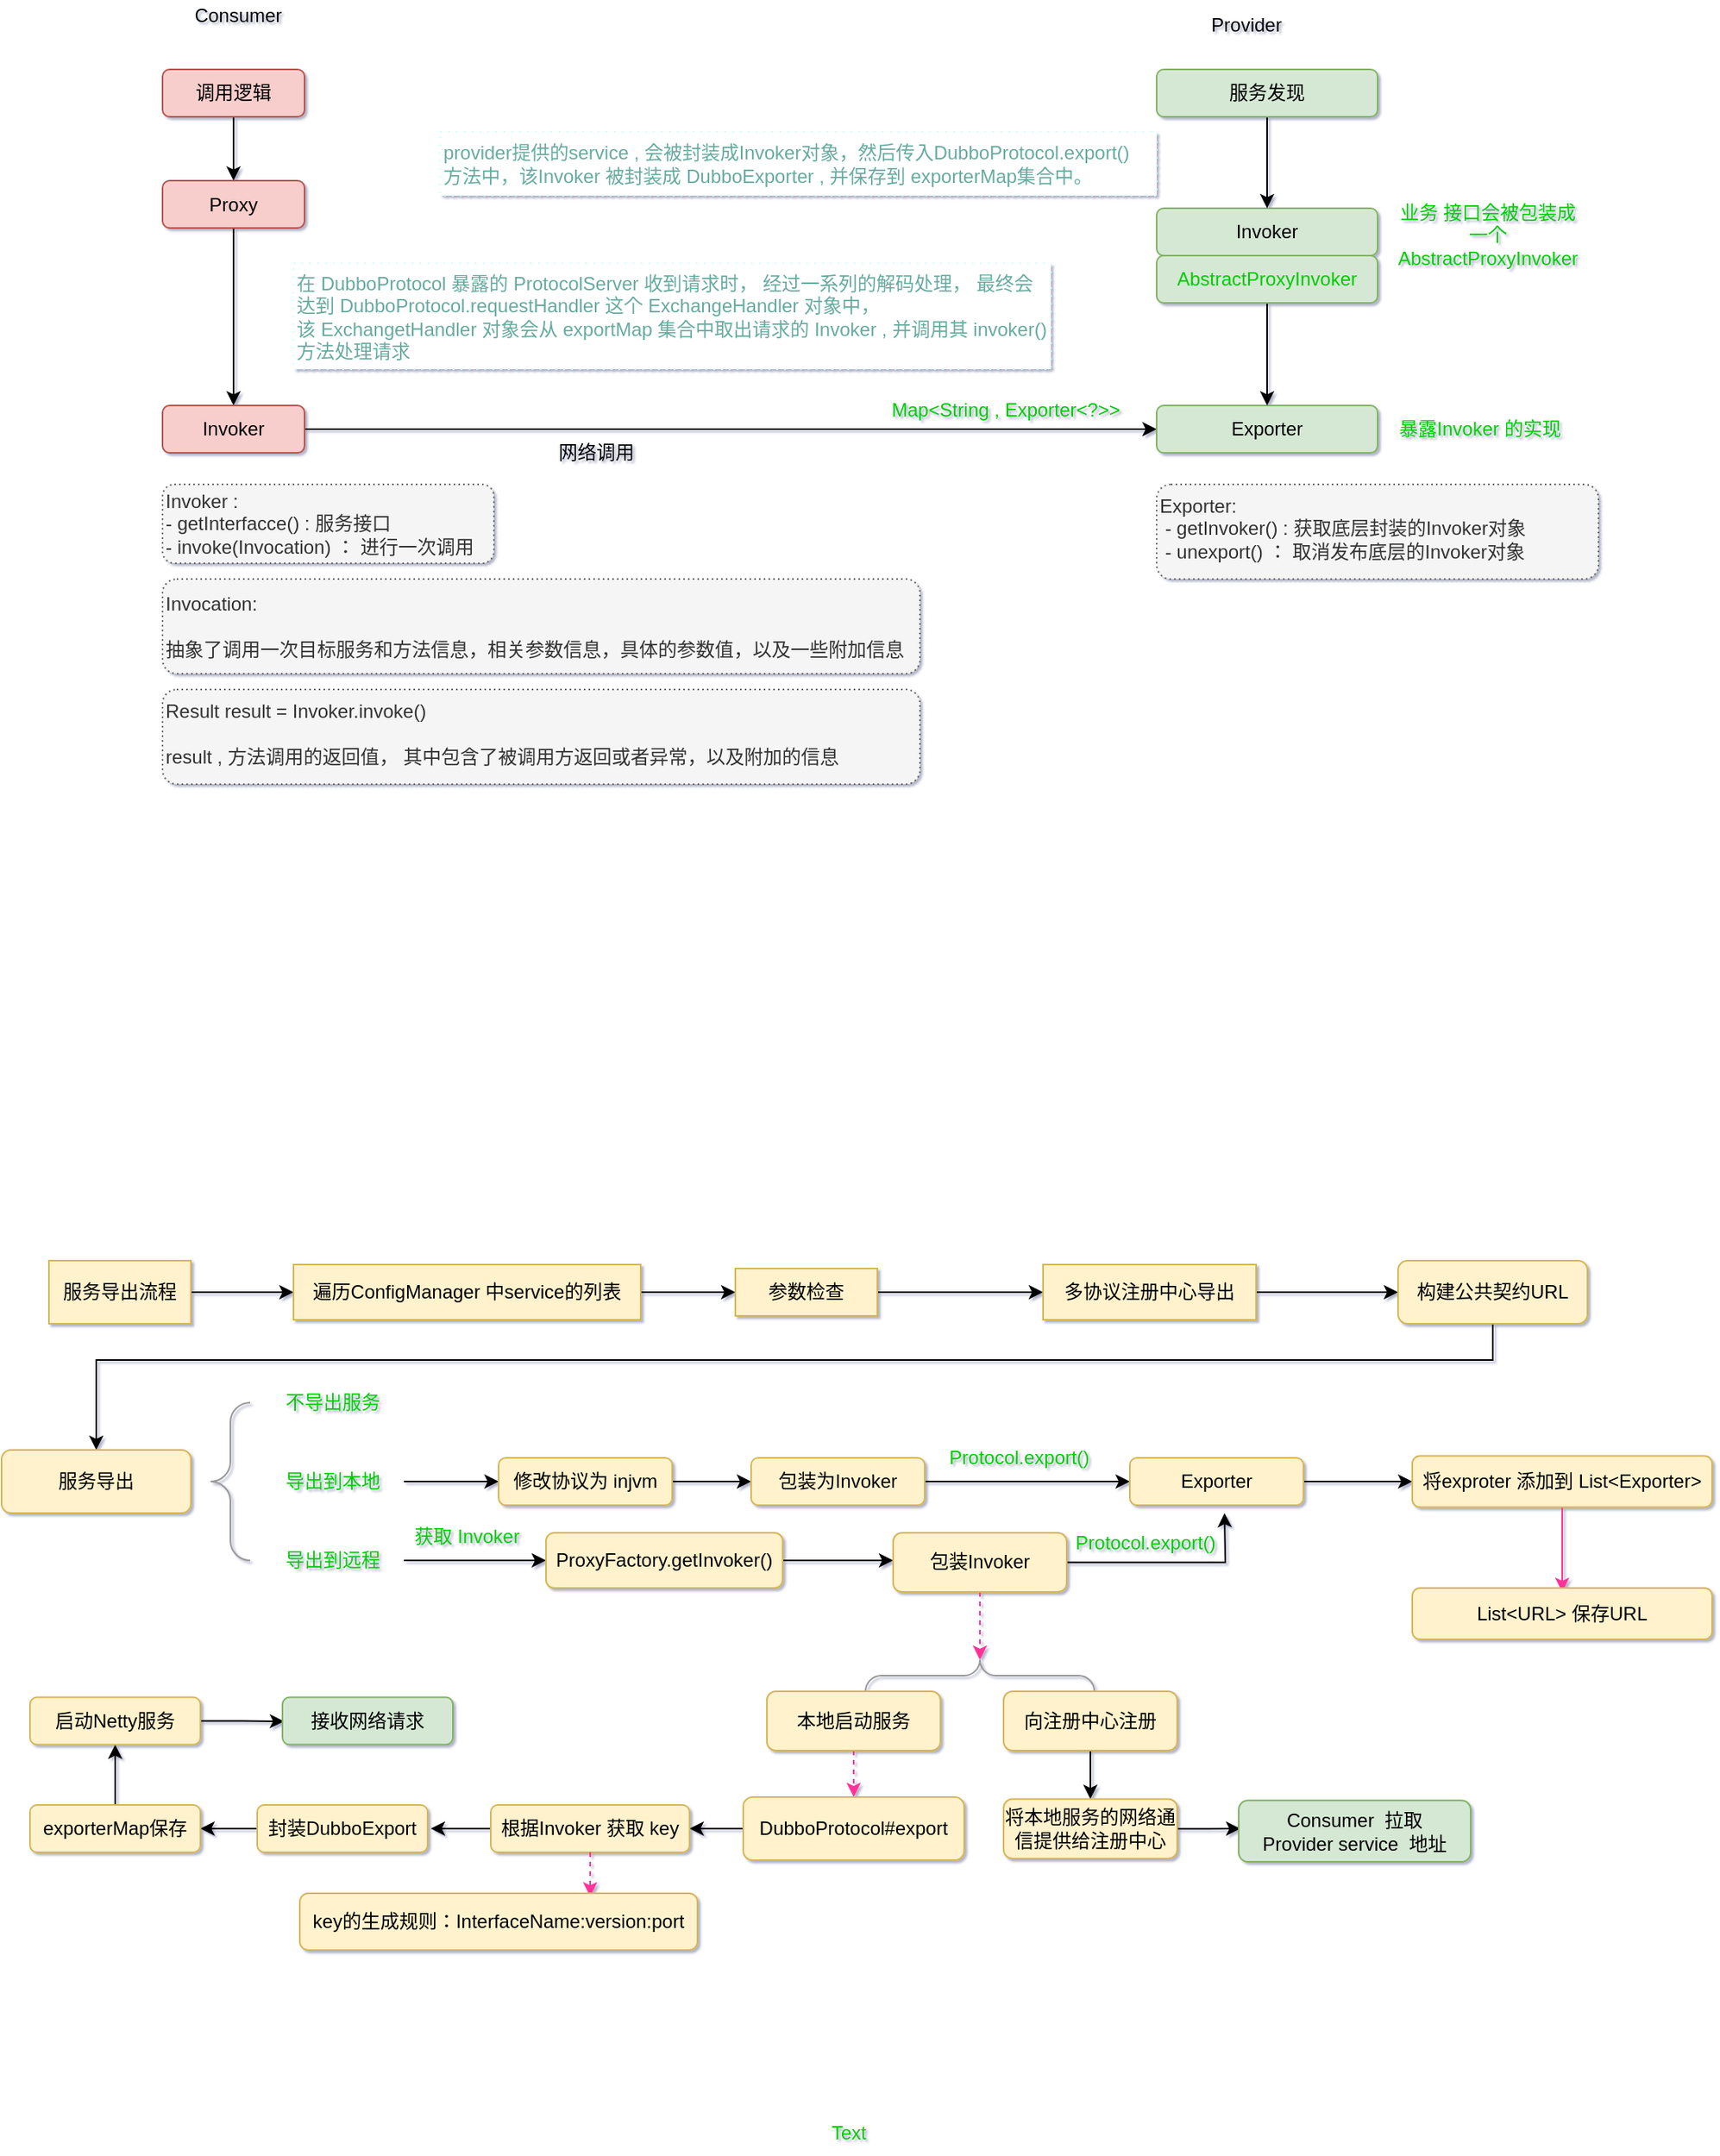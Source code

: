 <mxfile version="14.1.3" type="github">
  <diagram id="AMZaD16zjiI2ikn4sn_C" name="第 1 页">
    <mxGraphModel dx="1208" dy="757" grid="0" gridSize="10" guides="1" tooltips="1" connect="1" arrows="1" fold="1" page="1" pageScale="1" pageWidth="1169" pageHeight="827" background="none" math="0" shadow="1">
      <root>
        <mxCell id="0" />
        <mxCell id="1" parent="0" />
        <mxCell id="q9yflRM0A-MpA3asN30z-3" style="edgeStyle=orthogonalEdgeStyle;rounded=0;orthogonalLoop=1;jettySize=auto;html=1;exitX=0.5;exitY=1;exitDx=0;exitDy=0;entryX=0.5;entryY=0;entryDx=0;entryDy=0;" parent="1" source="q9yflRM0A-MpA3asN30z-1" target="q9yflRM0A-MpA3asN30z-2" edge="1">
          <mxGeometry relative="1" as="geometry" />
        </mxCell>
        <mxCell id="q9yflRM0A-MpA3asN30z-1" value="调用逻辑" style="rounded=1;whiteSpace=wrap;html=1;fillColor=#f8cecc;strokeColor=#b85450;" parent="1" vertex="1">
          <mxGeometry x="148" y="85" width="90" height="30" as="geometry" />
        </mxCell>
        <mxCell id="q9yflRM0A-MpA3asN30z-5" style="edgeStyle=orthogonalEdgeStyle;rounded=0;orthogonalLoop=1;jettySize=auto;html=1;exitX=0.5;exitY=1;exitDx=0;exitDy=0;" parent="1" source="q9yflRM0A-MpA3asN30z-2" target="q9yflRM0A-MpA3asN30z-4" edge="1">
          <mxGeometry relative="1" as="geometry" />
        </mxCell>
        <mxCell id="q9yflRM0A-MpA3asN30z-2" value="Proxy" style="rounded=1;whiteSpace=wrap;html=1;fillColor=#f8cecc;strokeColor=#b85450;" parent="1" vertex="1">
          <mxGeometry x="148" y="155.5" width="90" height="30" as="geometry" />
        </mxCell>
        <mxCell id="q9yflRM0A-MpA3asN30z-6" style="edgeStyle=orthogonalEdgeStyle;rounded=0;orthogonalLoop=1;jettySize=auto;html=1;entryX=0;entryY=0.5;entryDx=0;entryDy=0;" parent="1" source="q9yflRM0A-MpA3asN30z-4" target="q9yflRM0A-MpA3asN30z-7" edge="1">
          <mxGeometry relative="1" as="geometry">
            <mxPoint x="598" y="313" as="targetPoint" />
            <Array as="points">
              <mxPoint x="574" y="313" />
              <mxPoint x="574" y="313" />
            </Array>
          </mxGeometry>
        </mxCell>
        <mxCell id="q9yflRM0A-MpA3asN30z-4" value="Invoker" style="rounded=1;whiteSpace=wrap;html=1;fillColor=#f8cecc;strokeColor=#b85450;" parent="1" vertex="1">
          <mxGeometry x="148" y="298" width="90" height="30" as="geometry" />
        </mxCell>
        <mxCell id="q9yflRM0A-MpA3asN30z-7" value="Exporter" style="rounded=1;whiteSpace=wrap;html=1;fillColor=#d5e8d4;strokeColor=#82b366;" parent="1" vertex="1">
          <mxGeometry x="778" y="298" width="140" height="30" as="geometry" />
        </mxCell>
        <mxCell id="q9yflRM0A-MpA3asN30z-10" style="edgeStyle=orthogonalEdgeStyle;rounded=0;orthogonalLoop=1;jettySize=auto;html=1;entryX=0.5;entryY=0;entryDx=0;entryDy=0;" parent="1" source="q9yflRM0A-MpA3asN30z-8" target="q9yflRM0A-MpA3asN30z-7" edge="1">
          <mxGeometry relative="1" as="geometry" />
        </mxCell>
        <mxCell id="q9yflRM0A-MpA3asN30z-8" value="Invoker" style="rounded=1;whiteSpace=wrap;html=1;fillColor=#d5e8d4;strokeColor=#82b366;" parent="1" vertex="1">
          <mxGeometry x="778" y="173" width="140" height="30" as="geometry" />
        </mxCell>
        <mxCell id="q9yflRM0A-MpA3asN30z-14" style="edgeStyle=orthogonalEdgeStyle;rounded=0;orthogonalLoop=1;jettySize=auto;html=1;entryX=0.5;entryY=0;entryDx=0;entryDy=0;" parent="1" source="q9yflRM0A-MpA3asN30z-11" target="q9yflRM0A-MpA3asN30z-8" edge="1">
          <mxGeometry relative="1" as="geometry" />
        </mxCell>
        <mxCell id="q9yflRM0A-MpA3asN30z-11" value="服务发现" style="rounded=1;whiteSpace=wrap;html=1;fillColor=#d5e8d4;strokeColor=#82b366;" parent="1" vertex="1">
          <mxGeometry x="778" y="85" width="140" height="30" as="geometry" />
        </mxCell>
        <mxCell id="q9yflRM0A-MpA3asN30z-12" value="Provider" style="text;html=1;strokeColor=none;fillColor=none;align=center;verticalAlign=middle;whiteSpace=wrap;rounded=0;" parent="1" vertex="1">
          <mxGeometry x="796" y="43" width="78" height="27" as="geometry" />
        </mxCell>
        <mxCell id="q9yflRM0A-MpA3asN30z-13" value="Consumer" style="text;html=1;strokeColor=none;fillColor=none;align=center;verticalAlign=middle;whiteSpace=wrap;rounded=0;" parent="1" vertex="1">
          <mxGeometry x="176" y="41" width="40" height="20" as="geometry" />
        </mxCell>
        <mxCell id="q9yflRM0A-MpA3asN30z-15" value="网络调用" style="text;html=1;strokeColor=none;fillColor=none;align=center;verticalAlign=middle;whiteSpace=wrap;rounded=0;" parent="1" vertex="1">
          <mxGeometry x="378" y="318" width="90" height="20" as="geometry" />
        </mxCell>
        <mxCell id="q9yflRM0A-MpA3asN30z-18" value="&lt;span&gt;Invocation:&lt;/span&gt;&lt;br&gt;&lt;br&gt;&lt;span&gt;抽象了调用一次目标服务和方法信息，相关参数信息，具体的参数值，以及一些附加信息&lt;/span&gt;" style="rounded=1;whiteSpace=wrap;html=1;fontColor=#333333;align=left;dashed=1;dashPattern=1 2;fillColor=#f5f5f5;strokeColor=#666666;" parent="1" vertex="1">
          <mxGeometry x="148" y="408" width="480" height="60" as="geometry" />
        </mxCell>
        <mxCell id="q9yflRM0A-MpA3asN30z-19" value="&lt;span&gt;Invoker :&lt;br&gt;- getInterfacce() : 服务接口&lt;/span&gt;&lt;br&gt;&lt;span&gt;- invoke(Invocation) ： 进行一次调用&lt;/span&gt;" style="rounded=1;whiteSpace=wrap;html=1;dashed=1;align=left;dashPattern=1 2;fillColor=#f5f5f5;strokeColor=#666666;fontColor=#333333;" parent="1" vertex="1">
          <mxGeometry x="148" y="348" width="210" height="50" as="geometry" />
        </mxCell>
        <mxCell id="q9yflRM0A-MpA3asN30z-20" value="Result result = Invoker.invoke()&lt;br&gt;&lt;br&gt;result , 方法调用的返回值， 其中包含了被调用方返回或者异常，以及附加的信息" style="rounded=1;whiteSpace=wrap;html=1;fontColor=#333333;align=left;dashed=1;dashPattern=1 2;fillColor=#f5f5f5;strokeColor=#666666;verticalAlign=top;" parent="1" vertex="1">
          <mxGeometry x="148" y="478" width="480" height="60" as="geometry" />
        </mxCell>
        <mxCell id="q9yflRM0A-MpA3asN30z-22" value="&lt;span style=&quot;color: rgb(0 , 204 , 0)&quot;&gt;AbstractProxyInvoker&lt;/span&gt;" style="rounded=1;whiteSpace=wrap;html=1;fillColor=#d5e8d4;strokeColor=#82b366;" parent="1" vertex="1">
          <mxGeometry x="778" y="203" width="140" height="30" as="geometry" />
        </mxCell>
        <mxCell id="q9yflRM0A-MpA3asN30z-23" value="业务 接口会被包装成一个 AbstractProxyInvoker" style="text;html=1;strokeColor=none;fillColor=none;align=center;verticalAlign=middle;whiteSpace=wrap;rounded=0;dashed=1;dashPattern=1 2;fontColor=#00CC00;" parent="1" vertex="1">
          <mxGeometry x="928" y="165" width="120" height="50" as="geometry" />
        </mxCell>
        <mxCell id="q9yflRM0A-MpA3asN30z-24" value="暴露Invoker 的实现" style="text;html=1;strokeColor=none;fillColor=none;align=center;verticalAlign=middle;whiteSpace=wrap;rounded=0;dashed=1;dashPattern=1 2;fontColor=#00CC00;" parent="1" vertex="1">
          <mxGeometry x="928" y="300.5" width="110" height="25" as="geometry" />
        </mxCell>
        <mxCell id="q9yflRM0A-MpA3asN30z-25" value="Exporter:&lt;br&gt;&amp;nbsp;- getInvoker() : 获取底层封装的Invoker对象&lt;br&gt;&amp;nbsp;- unexport() ： 取消发布底层的Invoker对象" style="rounded=1;whiteSpace=wrap;html=1;dashed=1;align=left;dashPattern=1 2;fillColor=#f5f5f5;strokeColor=#666666;fontColor=#333333;verticalAlign=top;" parent="1" vertex="1">
          <mxGeometry x="778" y="348" width="280" height="60" as="geometry" />
        </mxCell>
        <mxCell id="q9yflRM0A-MpA3asN30z-29" style="edgeStyle=orthogonalEdgeStyle;rounded=0;orthogonalLoop=1;jettySize=auto;html=1;exitX=1;exitY=0.5;exitDx=0;exitDy=0;fontColor=#00CC00;entryX=0;entryY=0.5;entryDx=0;entryDy=0;" parent="1" source="q9yflRM0A-MpA3asN30z-26" target="q9yflRM0A-MpA3asN30z-28" edge="1">
          <mxGeometry relative="1" as="geometry" />
        </mxCell>
        <mxCell id="q9yflRM0A-MpA3asN30z-26" value="服务导出流程" style="rounded=0;whiteSpace=wrap;html=1;align=center;fillColor=#fff2cc;strokeColor=#d6b656;" parent="1" vertex="1">
          <mxGeometry x="76" y="840" width="90" height="40" as="geometry" />
        </mxCell>
        <mxCell id="q9yflRM0A-MpA3asN30z-31" style="edgeStyle=orthogonalEdgeStyle;rounded=0;orthogonalLoop=1;jettySize=auto;html=1;exitX=1;exitY=0.5;exitDx=0;exitDy=0;entryX=0;entryY=0.5;entryDx=0;entryDy=0;fontColor=#00CC00;" parent="1" source="q9yflRM0A-MpA3asN30z-28" target="q9yflRM0A-MpA3asN30z-30" edge="1">
          <mxGeometry relative="1" as="geometry" />
        </mxCell>
        <mxCell id="q9yflRM0A-MpA3asN30z-28" value="遍历ConfigManager 中service的列表" style="rounded=0;whiteSpace=wrap;html=1;align=center;fillColor=#fff2cc;strokeColor=#d6b656;" parent="1" vertex="1">
          <mxGeometry x="231" y="842.5" width="220" height="35" as="geometry" />
        </mxCell>
        <mxCell id="q9yflRM0A-MpA3asN30z-32" style="edgeStyle=orthogonalEdgeStyle;rounded=0;orthogonalLoop=1;jettySize=auto;html=1;exitX=1;exitY=0.5;exitDx=0;exitDy=0;fontColor=#00CC00;entryX=0;entryY=0.5;entryDx=0;entryDy=0;" parent="1" source="q9yflRM0A-MpA3asN30z-30" target="q9yflRM0A-MpA3asN30z-33" edge="1">
          <mxGeometry relative="1" as="geometry">
            <mxPoint x="121" y="1110" as="targetPoint" />
          </mxGeometry>
        </mxCell>
        <mxCell id="q9yflRM0A-MpA3asN30z-30" value="参数检查" style="rounded=0;whiteSpace=wrap;html=1;align=center;fillColor=#fff2cc;strokeColor=#d6b656;" parent="1" vertex="1">
          <mxGeometry x="511" y="845" width="90" height="30" as="geometry" />
        </mxCell>
        <mxCell id="q9yflRM0A-MpA3asN30z-34" style="edgeStyle=orthogonalEdgeStyle;rounded=0;orthogonalLoop=1;jettySize=auto;html=1;exitX=1;exitY=0.5;exitDx=0;exitDy=0;fontColor=#00CC00;entryX=0;entryY=0.5;entryDx=0;entryDy=0;" parent="1" source="q9yflRM0A-MpA3asN30z-33" target="q9yflRM0A-MpA3asN30z-35" edge="1">
          <mxGeometry relative="1" as="geometry">
            <mxPoint x="121" y="1230" as="targetPoint" />
          </mxGeometry>
        </mxCell>
        <mxCell id="q9yflRM0A-MpA3asN30z-33" value="多协议注册中心导出" style="rounded=0;whiteSpace=wrap;html=1;align=center;fillColor=#fff2cc;strokeColor=#d6b656;" parent="1" vertex="1">
          <mxGeometry x="706" y="842.5" width="135" height="35" as="geometry" />
        </mxCell>
        <mxCell id="q9yflRM0A-MpA3asN30z-70" style="edgeStyle=orthogonalEdgeStyle;rounded=0;orthogonalLoop=1;jettySize=auto;html=1;entryX=0.5;entryY=0;entryDx=0;entryDy=0;fontColor=#00CC00;" parent="1" source="q9yflRM0A-MpA3asN30z-35" target="q9yflRM0A-MpA3asN30z-37" edge="1">
          <mxGeometry relative="1" as="geometry">
            <Array as="points">
              <mxPoint x="991" y="903" />
              <mxPoint x="106" y="903" />
            </Array>
          </mxGeometry>
        </mxCell>
        <mxCell id="q9yflRM0A-MpA3asN30z-35" value="构建公共契约URL" style="rounded=1;whiteSpace=wrap;html=1;align=center;fillColor=#fff2cc;strokeColor=#d6b656;" parent="1" vertex="1">
          <mxGeometry x="931" y="840" width="120" height="40" as="geometry" />
        </mxCell>
        <mxCell id="q9yflRM0A-MpA3asN30z-37" value="服务导出" style="rounded=1;whiteSpace=wrap;html=1;align=center;fillColor=#fff2cc;strokeColor=#d6b656;" parent="1" vertex="1">
          <mxGeometry x="46" y="960" width="120" height="40" as="geometry" />
        </mxCell>
        <mxCell id="q9yflRM0A-MpA3asN30z-39" value="" style="verticalLabelPosition=bottom;shadow=0;dashed=0;align=center;html=1;verticalAlign=top;strokeWidth=1;shape=mxgraph.mockup.markup.curlyBrace;strokeColor=#999999;fontColor=#00CC00;rotation=-90;" parent="1" vertex="1">
          <mxGeometry x="141" y="956.25" width="100" height="47.5" as="geometry" />
        </mxCell>
        <mxCell id="q9yflRM0A-MpA3asN30z-40" value="不导出服务" style="text;html=1;strokeColor=none;fillColor=none;align=center;verticalAlign=middle;whiteSpace=wrap;rounded=0;fontColor=#00CC00;" parent="1" vertex="1">
          <mxGeometry x="211" y="920" width="90" height="20" as="geometry" />
        </mxCell>
        <mxCell id="q9yflRM0A-MpA3asN30z-43" style="edgeStyle=orthogonalEdgeStyle;rounded=0;orthogonalLoop=1;jettySize=auto;html=1;fontColor=#00CC00;" parent="1" source="q9yflRM0A-MpA3asN30z-41" edge="1">
          <mxGeometry relative="1" as="geometry">
            <mxPoint x="361" y="980" as="targetPoint" />
          </mxGeometry>
        </mxCell>
        <mxCell id="q9yflRM0A-MpA3asN30z-41" value="导出到本地" style="text;html=1;strokeColor=none;fillColor=none;align=center;verticalAlign=middle;whiteSpace=wrap;rounded=0;fontColor=#00CC00;" parent="1" vertex="1">
          <mxGeometry x="211" y="970" width="90" height="20" as="geometry" />
        </mxCell>
        <mxCell id="q9yflRM0A-MpA3asN30z-52" style="edgeStyle=orthogonalEdgeStyle;rounded=0;orthogonalLoop=1;jettySize=auto;html=1;fontColor=#00CC00;entryX=0;entryY=0.5;entryDx=0;entryDy=0;" parent="1" source="q9yflRM0A-MpA3asN30z-42" target="q9yflRM0A-MpA3asN30z-53" edge="1">
          <mxGeometry relative="1" as="geometry">
            <mxPoint x="361" y="1030" as="targetPoint" />
          </mxGeometry>
        </mxCell>
        <mxCell id="q9yflRM0A-MpA3asN30z-42" value="导出到远程" style="text;html=1;strokeColor=none;fillColor=none;align=center;verticalAlign=middle;whiteSpace=wrap;rounded=0;fontColor=#00CC00;" parent="1" vertex="1">
          <mxGeometry x="211" y="1020" width="90" height="20" as="geometry" />
        </mxCell>
        <mxCell id="q9yflRM0A-MpA3asN30z-45" style="edgeStyle=orthogonalEdgeStyle;rounded=0;orthogonalLoop=1;jettySize=auto;html=1;fontColor=#00CC00;entryX=0;entryY=0.5;entryDx=0;entryDy=0;" parent="1" source="q9yflRM0A-MpA3asN30z-44" target="q9yflRM0A-MpA3asN30z-46" edge="1">
          <mxGeometry relative="1" as="geometry">
            <mxPoint x="541" y="980" as="targetPoint" />
          </mxGeometry>
        </mxCell>
        <mxCell id="q9yflRM0A-MpA3asN30z-44" value="修改协议为 injvm" style="rounded=1;whiteSpace=wrap;html=1;align=center;fillColor=#fff2cc;strokeColor=#d6b656;" parent="1" vertex="1">
          <mxGeometry x="361" y="965" width="110" height="30" as="geometry" />
        </mxCell>
        <mxCell id="q9yflRM0A-MpA3asN30z-47" style="edgeStyle=orthogonalEdgeStyle;rounded=0;orthogonalLoop=1;jettySize=auto;html=1;fontColor=#00CC00;entryX=0;entryY=0.5;entryDx=0;entryDy=0;" parent="1" source="q9yflRM0A-MpA3asN30z-46" target="q9yflRM0A-MpA3asN30z-49" edge="1">
          <mxGeometry relative="1" as="geometry">
            <mxPoint x="721" y="980" as="targetPoint" />
          </mxGeometry>
        </mxCell>
        <mxCell id="q9yflRM0A-MpA3asN30z-46" value="包装为Invoker" style="rounded=1;whiteSpace=wrap;html=1;align=center;fillColor=#fff2cc;strokeColor=#d6b656;" parent="1" vertex="1">
          <mxGeometry x="521" y="965" width="110" height="30" as="geometry" />
        </mxCell>
        <mxCell id="q9yflRM0A-MpA3asN30z-60" style="edgeStyle=orthogonalEdgeStyle;rounded=0;orthogonalLoop=1;jettySize=auto;html=1;exitX=1;exitY=0.5;exitDx=0;exitDy=0;fontColor=#00CC00;" parent="1" source="q9yflRM0A-MpA3asN30z-49" target="q9yflRM0A-MpA3asN30z-59" edge="1">
          <mxGeometry relative="1" as="geometry" />
        </mxCell>
        <mxCell id="q9yflRM0A-MpA3asN30z-49" value="Exporter" style="rounded=1;whiteSpace=wrap;html=1;align=center;fillColor=#fff2cc;strokeColor=#d6b656;" parent="1" vertex="1">
          <mxGeometry x="761" y="965" width="110" height="30" as="geometry" />
        </mxCell>
        <mxCell id="q9yflRM0A-MpA3asN30z-50" value="Protocol.export()" style="text;html=1;strokeColor=none;fillColor=none;align=center;verticalAlign=middle;whiteSpace=wrap;rounded=0;fontColor=#00CC00;" parent="1" vertex="1">
          <mxGeometry x="631" y="950" width="120" height="30" as="geometry" />
        </mxCell>
        <mxCell id="q9yflRM0A-MpA3asN30z-55" style="edgeStyle=orthogonalEdgeStyle;rounded=0;orthogonalLoop=1;jettySize=auto;html=1;fontColor=#00CC00;" parent="1" source="q9yflRM0A-MpA3asN30z-53" edge="1">
          <mxGeometry relative="1" as="geometry">
            <mxPoint x="611" y="1030" as="targetPoint" />
          </mxGeometry>
        </mxCell>
        <mxCell id="q9yflRM0A-MpA3asN30z-53" value="ProxyFactory.getInvoker()" style="rounded=1;whiteSpace=wrap;html=1;align=center;fillColor=#fff2cc;strokeColor=#d6b656;" parent="1" vertex="1">
          <mxGeometry x="391" y="1012.5" width="150" height="35" as="geometry" />
        </mxCell>
        <mxCell id="q9yflRM0A-MpA3asN30z-54" value="获取 Invoker" style="text;html=1;strokeColor=none;fillColor=none;align=center;verticalAlign=middle;whiteSpace=wrap;rounded=0;fontColor=#00CC00;" parent="1" vertex="1">
          <mxGeometry x="291" y="1000" width="100" height="29" as="geometry" />
        </mxCell>
        <mxCell id="q9yflRM0A-MpA3asN30z-57" style="edgeStyle=orthogonalEdgeStyle;rounded=0;orthogonalLoop=1;jettySize=auto;html=1;exitX=1;exitY=0.5;exitDx=0;exitDy=0;fontColor=#00CC00;" parent="1" source="q9yflRM0A-MpA3asN30z-56" edge="1">
          <mxGeometry relative="1" as="geometry">
            <mxPoint x="821" y="1000" as="targetPoint" />
          </mxGeometry>
        </mxCell>
        <mxCell id="q9yflRM0A-MpA3asN30z-64" style="edgeStyle=orthogonalEdgeStyle;rounded=0;orthogonalLoop=1;jettySize=auto;html=1;exitX=0.5;exitY=1;exitDx=0;exitDy=0;entryX=0.5;entryY=0;entryDx=0;entryDy=0;entryPerimeter=0;fontColor=#00CC00;dashed=1;strokeColor=#FF3399;" parent="1" source="q9yflRM0A-MpA3asN30z-56" target="q9yflRM0A-MpA3asN30z-62" edge="1">
          <mxGeometry relative="1" as="geometry" />
        </mxCell>
        <mxCell id="q9yflRM0A-MpA3asN30z-56" value="包装Invoker" style="rounded=1;whiteSpace=wrap;html=1;align=center;fillColor=#fff2cc;strokeColor=#d6b656;" parent="1" vertex="1">
          <mxGeometry x="611" y="1012.5" width="110" height="37.5" as="geometry" />
        </mxCell>
        <mxCell id="q9yflRM0A-MpA3asN30z-58" value="Protocol.export()" style="text;html=1;strokeColor=none;fillColor=none;align=center;verticalAlign=middle;whiteSpace=wrap;rounded=0;fontColor=#00CC00;" parent="1" vertex="1">
          <mxGeometry x="711" y="1003.75" width="120" height="30" as="geometry" />
        </mxCell>
        <mxCell id="q9yflRM0A-MpA3asN30z-68" style="edgeStyle=orthogonalEdgeStyle;rounded=0;orthogonalLoop=1;jettySize=auto;html=1;strokeColor=#FF3399;fontColor=#00CC00;" parent="1" source="q9yflRM0A-MpA3asN30z-59" edge="1">
          <mxGeometry relative="1" as="geometry">
            <mxPoint x="1035" y="1050" as="targetPoint" />
          </mxGeometry>
        </mxCell>
        <mxCell id="q9yflRM0A-MpA3asN30z-59" value="将exproter 添加到 List&amp;lt;Exporter&amp;gt;" style="rounded=1;whiteSpace=wrap;html=1;align=center;fillColor=#fff2cc;strokeColor=#d6b656;" parent="1" vertex="1">
          <mxGeometry x="940" y="963.75" width="190" height="32.5" as="geometry" />
        </mxCell>
        <mxCell id="q9yflRM0A-MpA3asN30z-62" value="" style="verticalLabelPosition=bottom;shadow=0;dashed=0;align=center;html=1;verticalAlign=top;strokeWidth=1;shape=mxgraph.mockup.markup.curlyBrace;strokeColor=#999999;fontColor=#00CC00;" parent="1" vertex="1">
          <mxGeometry x="593.5" y="1093" width="145" height="20" as="geometry" />
        </mxCell>
        <mxCell id="q9yflRM0A-MpA3asN30z-66" style="edgeStyle=orthogonalEdgeStyle;rounded=0;orthogonalLoop=1;jettySize=auto;html=1;exitX=0.5;exitY=1;exitDx=0;exitDy=0;dashed=1;strokeColor=#FF3399;fontColor=#00CC00;entryX=0.5;entryY=0;entryDx=0;entryDy=0;" parent="1" source="q9yflRM0A-MpA3asN30z-63" target="q9yflRM0A-MpA3asN30z-67" edge="1">
          <mxGeometry relative="1" as="geometry">
            <mxPoint x="586" y="1190" as="targetPoint" />
          </mxGeometry>
        </mxCell>
        <mxCell id="q9yflRM0A-MpA3asN30z-63" value="本地启动服务" style="rounded=1;whiteSpace=wrap;html=1;align=center;fillColor=#fff2cc;strokeColor=#d6b656;" parent="1" vertex="1">
          <mxGeometry x="531" y="1113" width="110" height="37.5" as="geometry" />
        </mxCell>
        <mxCell id="-Wx994D3Uyu8Wx67w-C6-22" style="edgeStyle=orthogonalEdgeStyle;rounded=0;orthogonalLoop=1;jettySize=auto;html=1;exitX=0.5;exitY=1;exitDx=0;exitDy=0;strokeColor=#000000;fontColor=#00CC00;" edge="1" parent="1" source="q9yflRM0A-MpA3asN30z-65" target="-Wx994D3Uyu8Wx67w-C6-21">
          <mxGeometry relative="1" as="geometry" />
        </mxCell>
        <mxCell id="q9yflRM0A-MpA3asN30z-65" value="向注册中心注册" style="rounded=1;whiteSpace=wrap;html=1;align=center;fillColor=#fff2cc;strokeColor=#d6b656;" parent="1" vertex="1">
          <mxGeometry x="681" y="1113" width="110" height="37.5" as="geometry" />
        </mxCell>
        <mxCell id="-Wx994D3Uyu8Wx67w-C6-6" style="edgeStyle=orthogonalEdgeStyle;rounded=0;orthogonalLoop=1;jettySize=auto;html=1;entryX=1;entryY=0.5;entryDx=0;entryDy=0;strokeColor=#000000;fontColor=#00CC00;" edge="1" parent="1" source="q9yflRM0A-MpA3asN30z-67" target="-Wx994D3Uyu8Wx67w-C6-4">
          <mxGeometry relative="1" as="geometry" />
        </mxCell>
        <mxCell id="q9yflRM0A-MpA3asN30z-67" value="DubboProtocol#export" style="rounded=1;whiteSpace=wrap;html=1;align=center;fillColor=#fff2cc;strokeColor=#d6b656;" parent="1" vertex="1">
          <mxGeometry x="516" y="1180" width="140" height="40" as="geometry" />
        </mxCell>
        <mxCell id="q9yflRM0A-MpA3asN30z-69" value="List&amp;lt;URL&amp;gt; 保存URL" style="rounded=1;whiteSpace=wrap;html=1;align=center;fillColor=#fff2cc;strokeColor=#d6b656;" parent="1" vertex="1">
          <mxGeometry x="940" y="1047.5" width="190" height="32.5" as="geometry" />
        </mxCell>
        <mxCell id="-Wx994D3Uyu8Wx67w-C6-1" value="Map&amp;lt;String , Exporter&amp;lt;?&amp;gt;&amp;gt;" style="text;html=1;strokeColor=none;fillColor=none;align=center;verticalAlign=middle;whiteSpace=wrap;rounded=0;fontColor=#00CC00;" vertex="1" parent="1">
          <mxGeometry x="600" y="290" width="165" height="22" as="geometry" />
        </mxCell>
        <mxCell id="-Wx994D3Uyu8Wx67w-C6-8" style="edgeStyle=orthogonalEdgeStyle;rounded=0;orthogonalLoop=1;jettySize=auto;html=1;strokeColor=#000000;fontColor=#00CC00;" edge="1" parent="1" source="-Wx994D3Uyu8Wx67w-C6-4">
          <mxGeometry relative="1" as="geometry">
            <mxPoint x="318" y="1200" as="targetPoint" />
          </mxGeometry>
        </mxCell>
        <mxCell id="-Wx994D3Uyu8Wx67w-C6-4" value="根据Invoker 获取 key" style="rounded=1;whiteSpace=wrap;html=1;align=center;fillColor=#fff2cc;strokeColor=#d6b656;" vertex="1" parent="1">
          <mxGeometry x="356" y="1185" width="126" height="30" as="geometry" />
        </mxCell>
        <mxCell id="-Wx994D3Uyu8Wx67w-C6-10" style="edgeStyle=orthogonalEdgeStyle;rounded=0;orthogonalLoop=1;jettySize=auto;html=1;exitX=0;exitY=0.5;exitDx=0;exitDy=0;entryX=1;entryY=0.5;entryDx=0;entryDy=0;strokeColor=#000000;fontColor=#00CC00;" edge="1" parent="1" source="-Wx994D3Uyu8Wx67w-C6-7" target="-Wx994D3Uyu8Wx67w-C6-9">
          <mxGeometry relative="1" as="geometry" />
        </mxCell>
        <mxCell id="-Wx994D3Uyu8Wx67w-C6-7" value="封装DubboExport" style="rounded=1;whiteSpace=wrap;html=1;align=center;fillColor=#fff2cc;strokeColor=#d6b656;" vertex="1" parent="1">
          <mxGeometry x="208" y="1185" width="108" height="30" as="geometry" />
        </mxCell>
        <mxCell id="-Wx994D3Uyu8Wx67w-C6-12" style="edgeStyle=orthogonalEdgeStyle;rounded=0;orthogonalLoop=1;jettySize=auto;html=1;exitX=0.5;exitY=0;exitDx=0;exitDy=0;entryX=0.5;entryY=1;entryDx=0;entryDy=0;strokeColor=#000000;fontColor=#00CC00;" edge="1" parent="1" source="-Wx994D3Uyu8Wx67w-C6-9" target="-Wx994D3Uyu8Wx67w-C6-11">
          <mxGeometry relative="1" as="geometry" />
        </mxCell>
        <mxCell id="-Wx994D3Uyu8Wx67w-C6-9" value="exporterMap保存" style="rounded=1;whiteSpace=wrap;html=1;align=center;fillColor=#fff2cc;strokeColor=#d6b656;" vertex="1" parent="1">
          <mxGeometry x="64" y="1185" width="108" height="30" as="geometry" />
        </mxCell>
        <mxCell id="-Wx994D3Uyu8Wx67w-C6-17" style="edgeStyle=orthogonalEdgeStyle;rounded=0;orthogonalLoop=1;jettySize=auto;html=1;exitX=1;exitY=0.5;exitDx=0;exitDy=0;strokeColor=#000000;fontColor=#00CC00;" edge="1" parent="1" source="-Wx994D3Uyu8Wx67w-C6-11">
          <mxGeometry relative="1" as="geometry">
            <mxPoint x="225" y="1132" as="targetPoint" />
          </mxGeometry>
        </mxCell>
        <mxCell id="-Wx994D3Uyu8Wx67w-C6-11" value="启动Netty服务" style="rounded=1;whiteSpace=wrap;html=1;align=center;fillColor=#fff2cc;strokeColor=#d6b656;" vertex="1" parent="1">
          <mxGeometry x="64" y="1116.75" width="108" height="30" as="geometry" />
        </mxCell>
        <mxCell id="-Wx994D3Uyu8Wx67w-C6-14" style="edgeStyle=orthogonalEdgeStyle;rounded=0;orthogonalLoop=1;jettySize=auto;html=1;exitX=0.5;exitY=1;exitDx=0;exitDy=0;dashed=1;strokeColor=#FF3399;fontColor=#00CC00;" edge="1" parent="1" source="-Wx994D3Uyu8Wx67w-C6-4">
          <mxGeometry relative="1" as="geometry">
            <mxPoint x="419" y="1243" as="targetPoint" />
            <mxPoint x="596" y="1160.5" as="sourcePoint" />
          </mxGeometry>
        </mxCell>
        <mxCell id="-Wx994D3Uyu8Wx67w-C6-15" value="Text" style="text;html=1;strokeColor=none;fillColor=none;align=center;verticalAlign=middle;whiteSpace=wrap;rounded=0;fontColor=#00CC00;" vertex="1" parent="1">
          <mxGeometry x="563" y="1383" width="40" height="20" as="geometry" />
        </mxCell>
        <mxCell id="-Wx994D3Uyu8Wx67w-C6-16" value="key的生成规则：InterfaceName:version:port" style="rounded=1;whiteSpace=wrap;html=1;align=center;fillColor=#fff2cc;strokeColor=#d6b656;" vertex="1" parent="1">
          <mxGeometry x="235" y="1241" width="252" height="36" as="geometry" />
        </mxCell>
        <mxCell id="-Wx994D3Uyu8Wx67w-C6-19" value="接收网络请求" style="rounded=1;whiteSpace=wrap;html=1;align=center;fillColor=#d5e8d4;strokeColor=#82b366;" vertex="1" parent="1">
          <mxGeometry x="224" y="1116.75" width="108" height="30" as="geometry" />
        </mxCell>
        <mxCell id="-Wx994D3Uyu8Wx67w-C6-24" style="edgeStyle=orthogonalEdgeStyle;rounded=0;orthogonalLoop=1;jettySize=auto;html=1;exitX=1;exitY=0.5;exitDx=0;exitDy=0;entryX=0;entryY=0.5;entryDx=0;entryDy=0;strokeColor=#000000;fontColor=#00CC00;" edge="1" parent="1" source="-Wx994D3Uyu8Wx67w-C6-21">
          <mxGeometry relative="1" as="geometry">
            <mxPoint x="831" y="1200.005" as="targetPoint" />
          </mxGeometry>
        </mxCell>
        <mxCell id="-Wx994D3Uyu8Wx67w-C6-21" value="将本地服务的网络通信提供给注册中心" style="rounded=1;whiteSpace=wrap;html=1;align=center;fillColor=#fff2cc;strokeColor=#d6b656;" vertex="1" parent="1">
          <mxGeometry x="681" y="1181.25" width="110" height="37.75" as="geometry" />
        </mxCell>
        <mxCell id="-Wx994D3Uyu8Wx67w-C6-25" value="Consumer&amp;nbsp; 拉取 &lt;br&gt;Provider service&amp;nbsp; 地址" style="rounded=1;whiteSpace=wrap;html=1;align=center;fillColor=#d5e8d4;strokeColor=#82b366;" vertex="1" parent="1">
          <mxGeometry x="830" y="1182.13" width="147" height="38.87" as="geometry" />
        </mxCell>
        <mxCell id="-Wx994D3Uyu8Wx67w-C6-28" value="provider提供的service , 会被封装成Invoker对象，然后传入DubboProtocol.export()&lt;br&gt;方法中，该Invoker 被封装成 DubboExporter , 并保存到 exporterMap集合中。" style="rounded=0;whiteSpace=wrap;html=1;align=left;dashed=1;dashPattern=1 4;strokeColor=#CCFFFF;fontColor=#67AB9F;" vertex="1" parent="1">
          <mxGeometry x="324" y="124.5" width="454" height="40.5" as="geometry" />
        </mxCell>
        <mxCell id="-Wx994D3Uyu8Wx67w-C6-29" value="在 DubboProtocol 暴露的 ProtocolServer 收到请求时， 经过一系列的解码处理， 最终会达到 DubboProtocol.requestHandler 这个 ExchangeHandler 对象中，&lt;br&gt;该 ExchangetHandler 对象会从 exportMap 集合中取出请求的 Invoker , 并调用其 invoker() 方法处理请求" style="rounded=0;whiteSpace=wrap;html=1;align=left;dashed=1;dashPattern=1 4;strokeColor=#CCFFFF;fontColor=#67AB9F;" vertex="1" parent="1">
          <mxGeometry x="231" y="208" width="480" height="67" as="geometry" />
        </mxCell>
      </root>
    </mxGraphModel>
  </diagram>
</mxfile>
